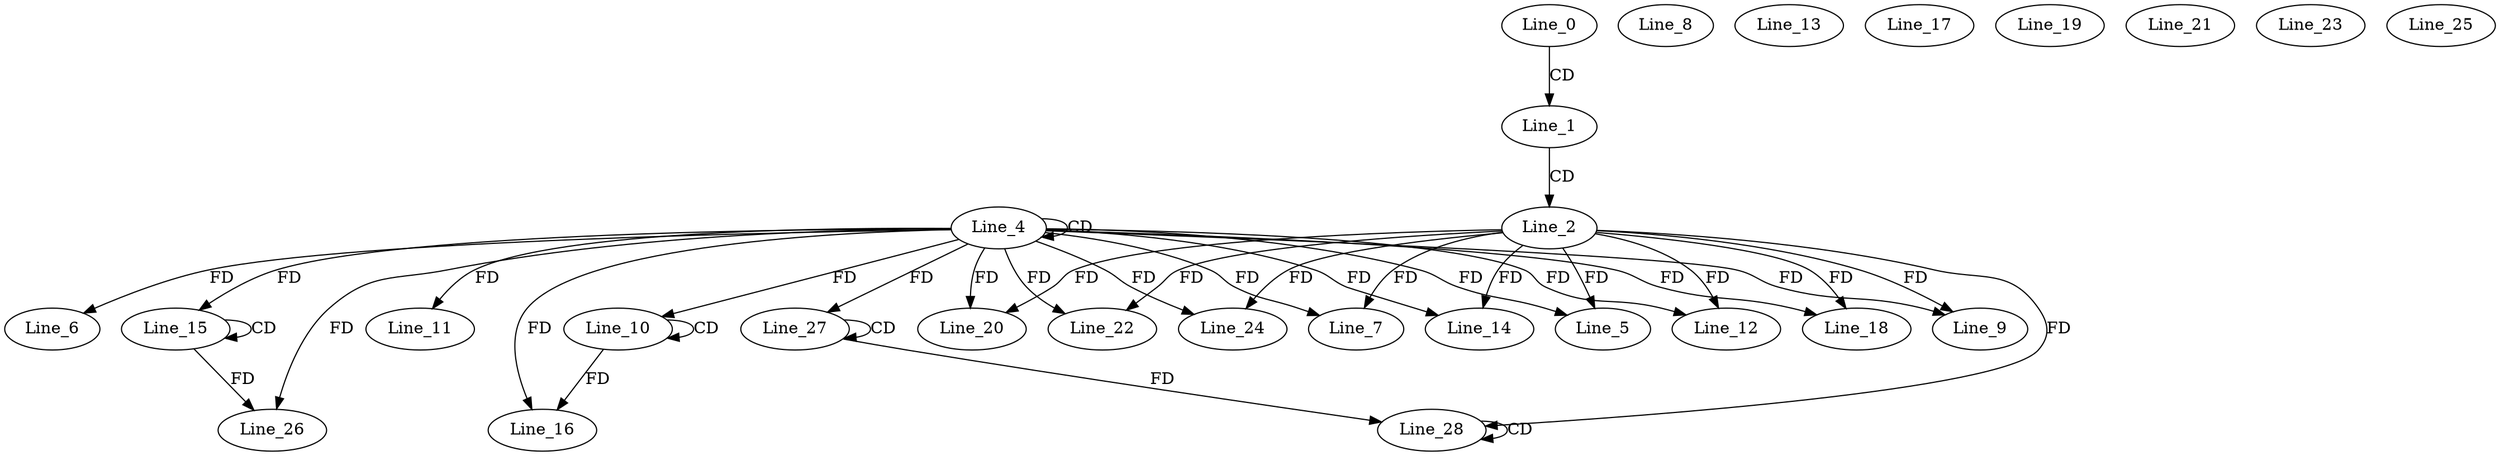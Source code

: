 digraph G {
  Line_0;
  Line_1;
  Line_2;
  Line_4;
  Line_4;
  Line_5;
  Line_5;
  Line_6;
  Line_7;
  Line_7;
  Line_8;
  Line_9;
  Line_9;
  Line_10;
  Line_10;
  Line_11;
  Line_12;
  Line_12;
  Line_13;
  Line_14;
  Line_14;
  Line_15;
  Line_15;
  Line_16;
  Line_16;
  Line_17;
  Line_18;
  Line_18;
  Line_19;
  Line_20;
  Line_20;
  Line_21;
  Line_22;
  Line_22;
  Line_23;
  Line_24;
  Line_24;
  Line_25;
  Line_26;
  Line_26;
  Line_27;
  Line_27;
  Line_28;
  Line_28;
  Line_28;
  Line_0 -> Line_1 [ label="CD" ];
  Line_1 -> Line_2 [ label="CD" ];
  Line_4 -> Line_4 [ label="CD" ];
  Line_4 -> Line_5 [ label="FD" ];
  Line_2 -> Line_5 [ label="FD" ];
  Line_4 -> Line_6 [ label="FD" ];
  Line_4 -> Line_7 [ label="FD" ];
  Line_2 -> Line_7 [ label="FD" ];
  Line_4 -> Line_9 [ label="FD" ];
  Line_2 -> Line_9 [ label="FD" ];
  Line_10 -> Line_10 [ label="CD" ];
  Line_4 -> Line_10 [ label="FD" ];
  Line_4 -> Line_11 [ label="FD" ];
  Line_4 -> Line_12 [ label="FD" ];
  Line_2 -> Line_12 [ label="FD" ];
  Line_4 -> Line_14 [ label="FD" ];
  Line_2 -> Line_14 [ label="FD" ];
  Line_15 -> Line_15 [ label="CD" ];
  Line_4 -> Line_15 [ label="FD" ];
  Line_4 -> Line_16 [ label="FD" ];
  Line_10 -> Line_16 [ label="FD" ];
  Line_4 -> Line_18 [ label="FD" ];
  Line_2 -> Line_18 [ label="FD" ];
  Line_4 -> Line_20 [ label="FD" ];
  Line_2 -> Line_20 [ label="FD" ];
  Line_4 -> Line_22 [ label="FD" ];
  Line_2 -> Line_22 [ label="FD" ];
  Line_4 -> Line_24 [ label="FD" ];
  Line_2 -> Line_24 [ label="FD" ];
  Line_4 -> Line_26 [ label="FD" ];
  Line_15 -> Line_26 [ label="FD" ];
  Line_27 -> Line_27 [ label="CD" ];
  Line_4 -> Line_27 [ label="FD" ];
  Line_28 -> Line_28 [ label="CD" ];
  Line_2 -> Line_28 [ label="FD" ];
  Line_27 -> Line_28 [ label="FD" ];
}
